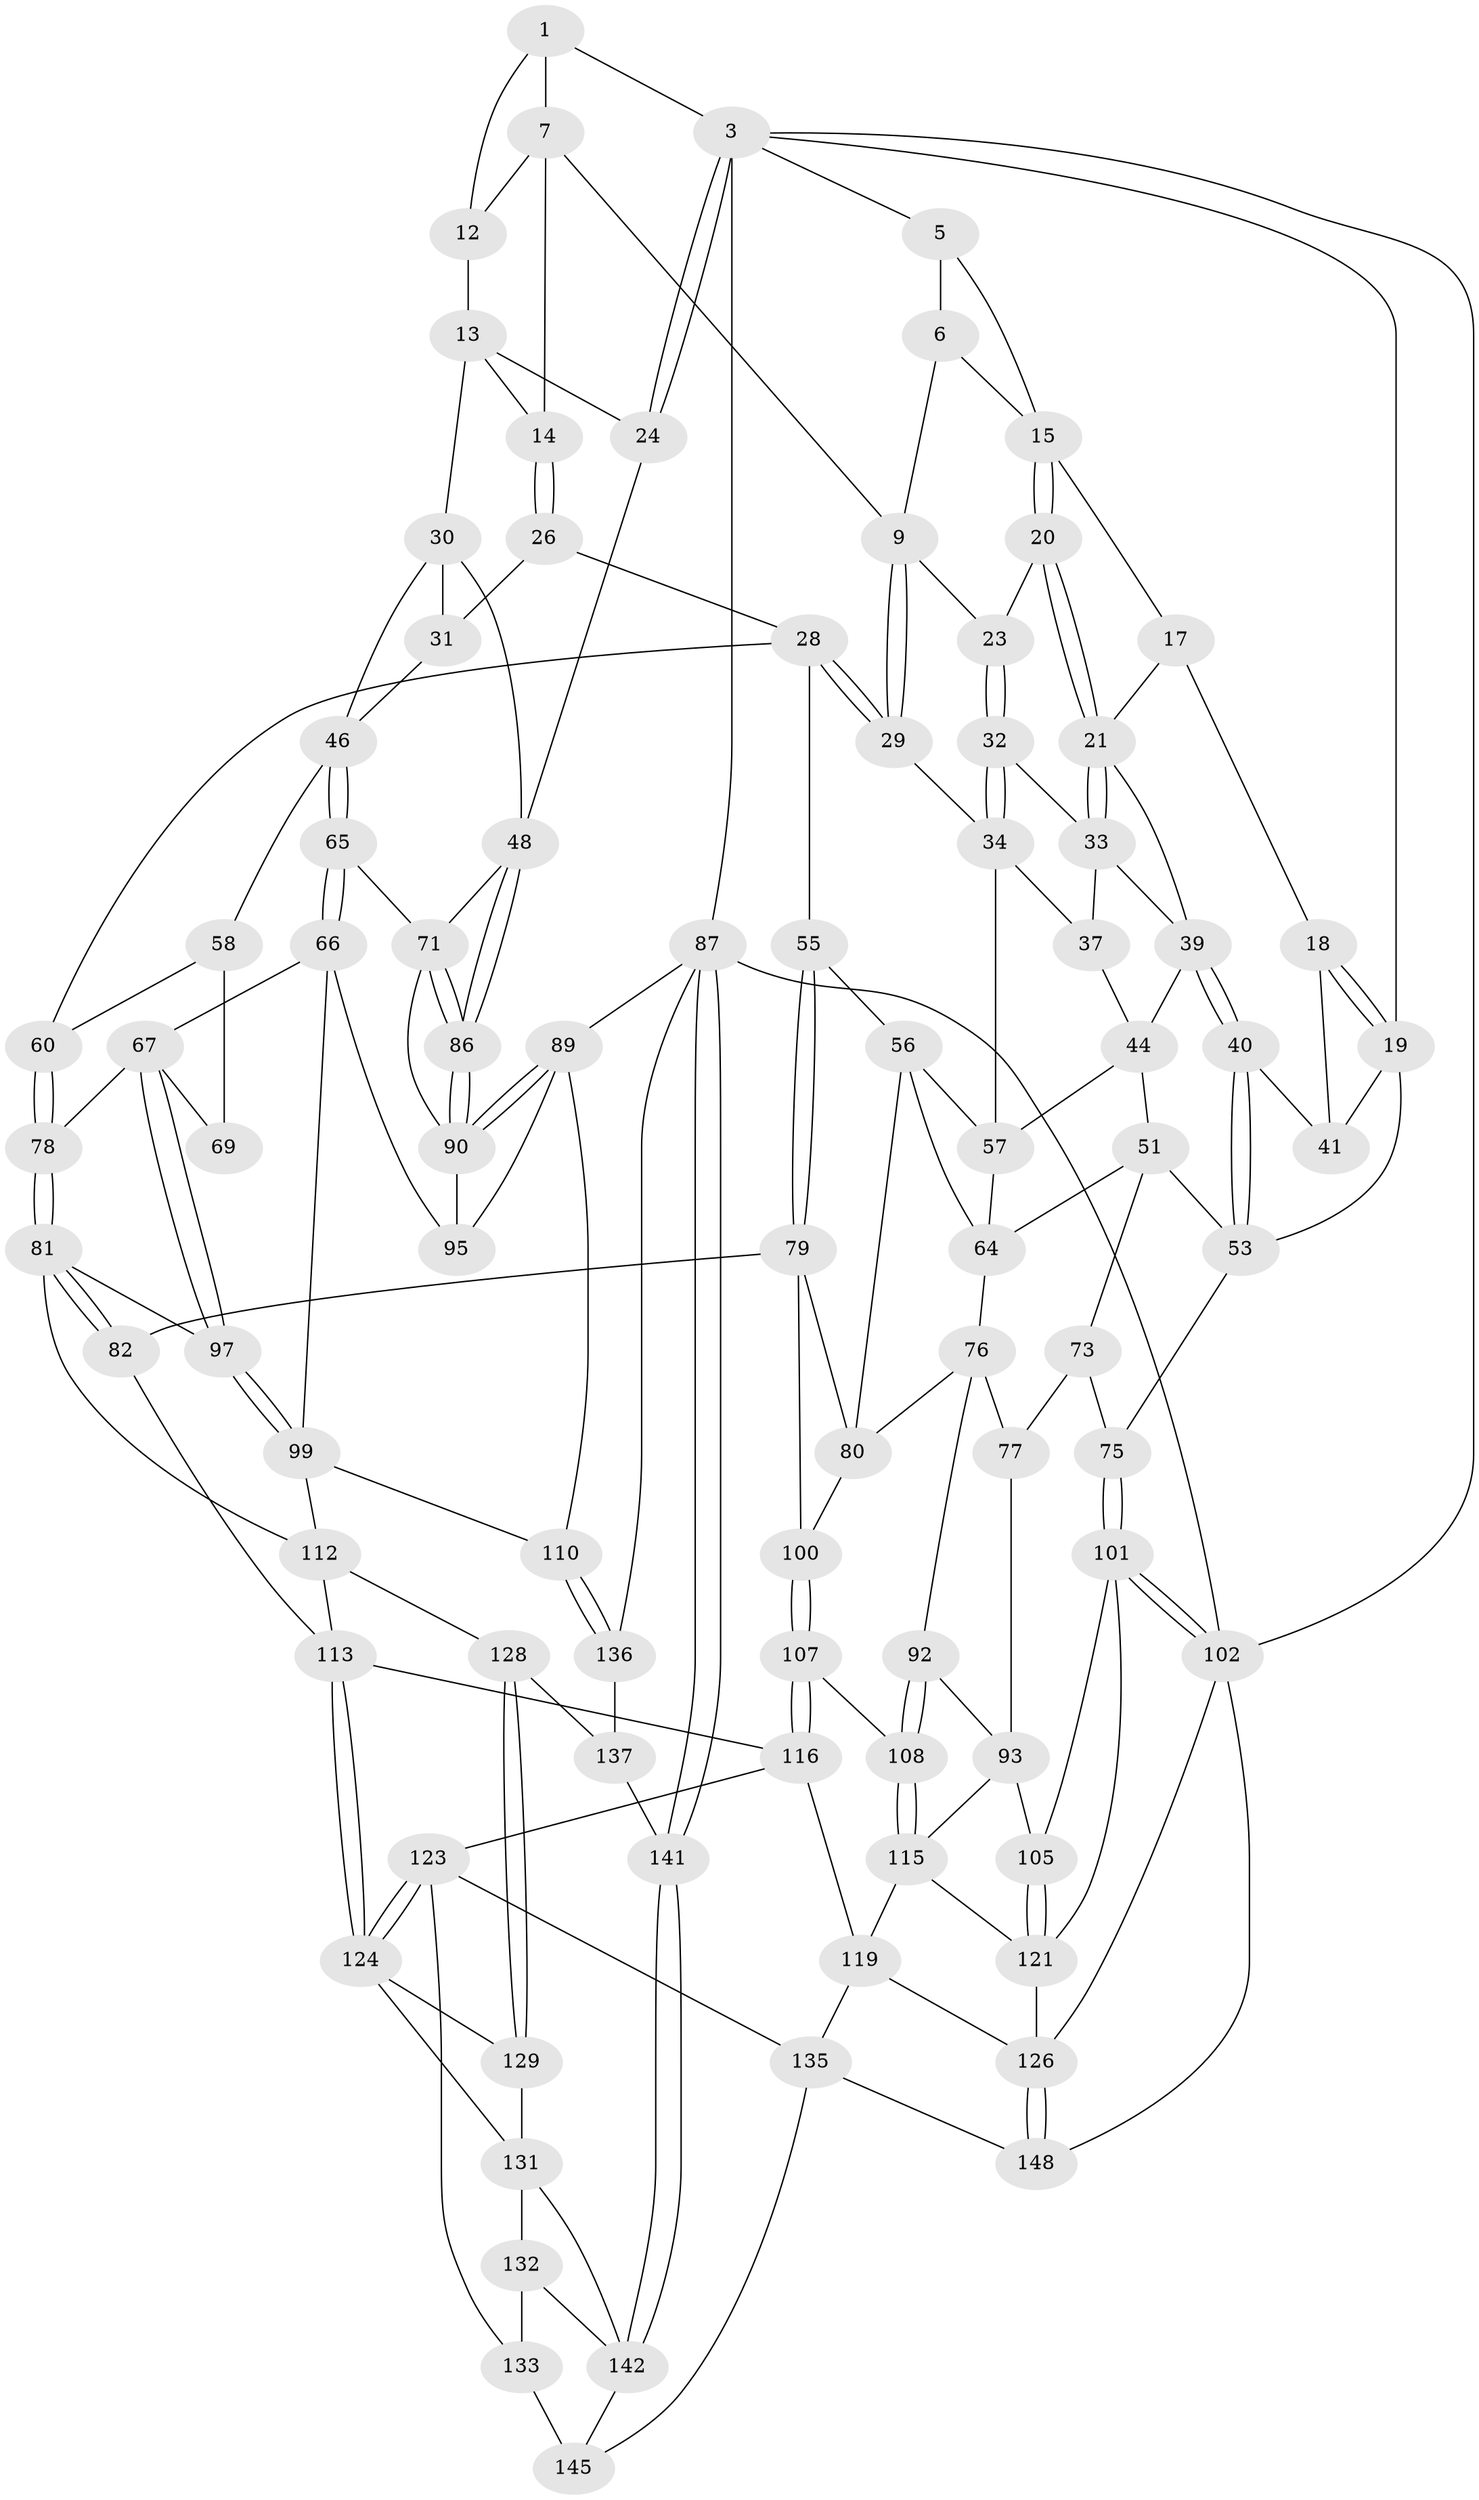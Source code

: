 // Generated by graph-tools (version 1.1) at 2025/52/02/27/25 19:52:43]
// undirected, 91 vertices, 199 edges
graph export_dot {
graph [start="1"]
  node [color=gray90,style=filled];
  1 [pos="+0.6101691391908873+0",super="+2"];
  3 [pos="+1+0",super="+4"];
  5 [pos="+0.1035466265241657+0"];
  6 [pos="+0.37638618816062824+0",super="+11"];
  7 [pos="+0.6135709926861429+0",super="+8"];
  9 [pos="+0.4969765540088027+0.12435141830754287",super="+10"];
  12 [pos="+0.7529517705374404+0.0324863035955925"];
  13 [pos="+0.7149363665692908+0.10823473469343001",super="+25"];
  14 [pos="+0.7058677209735141+0.11460282913142944"];
  15 [pos="+0.2677366845390064+0.0895398532991355",super="+16"];
  17 [pos="+0.09332418273659682+0.15874491846323407"];
  18 [pos="+0.08810817940746939+0.16225592797935434"];
  19 [pos="+0+0.04444042524606751",super="+43"];
  20 [pos="+0.2696573446038222+0.09818822846147407"];
  21 [pos="+0.1996528726852126+0.22829137093659882",super="+22"];
  23 [pos="+0.32101766222440736+0.14324711115198252"];
  24 [pos="+1+0"];
  26 [pos="+0.7027440260538762+0.14012915772059803",super="+27"];
  28 [pos="+0.5391716041611821+0.23260692947402561",super="+54"];
  29 [pos="+0.5141397508295483+0.21723924480492504"];
  30 [pos="+0.8689253325094739+0.22890935875737484",super="+45"];
  31 [pos="+0.732686437115934+0.17105759367137766",super="+35"];
  32 [pos="+0.3336047216986384+0.17445643605569694"];
  33 [pos="+0.3058936337664407+0.21680430890889094",super="+38"];
  34 [pos="+0.44112108197418887+0.24710331975453606",super="+36"];
  37 [pos="+0.3335700520086765+0.27604745567161043"];
  39 [pos="+0.19603900902790541+0.25427620085577163",super="+42"];
  40 [pos="+0.09380982498740859+0.3257604938305415"];
  41 [pos="+0.05161979493912774+0.21226213308347738"];
  44 [pos="+0.23521547957790645+0.30255131400957297",super="+50"];
  46 [pos="+0.8094252342829397+0.36628189741277806",super="+47"];
  48 [pos="+1+0.2357992997699671",super="+49"];
  51 [pos="+0.15415128572618328+0.40626341918677916",super="+52"];
  53 [pos="+0.09207277968805568+0.32906174031845203",super="+62"];
  55 [pos="+0.47797340634605456+0.4218108673858301"];
  56 [pos="+0.3901714062740735+0.3297989074796216",super="+63"];
  57 [pos="+0.3895707680880632+0.32805722672314747",super="+61"];
  58 [pos="+0.7131490850444874+0.34819614879068594",super="+59"];
  60 [pos="+0.5566381054105922+0.4051967079404383"];
  64 [pos="+0.2725132683965312+0.43786308724290535",super="+70"];
  65 [pos="+0.8122452481892631+0.4732005792485966"];
  66 [pos="+0.8071995830891247+0.47717453371278373",super="+96"];
  67 [pos="+0.7152722434487964+0.5259711518069461",super="+68"];
  69 [pos="+0.6624622026406376+0.4436249455937334"];
  71 [pos="+1+0.4574167544234167",super="+72"];
  73 [pos="+0.0806376804371174+0.4604393490384219",super="+74"];
  75 [pos="+0+0.45251678946650287"];
  76 [pos="+0.2045199308546918+0.49109008981003205",super="+85"];
  77 [pos="+0.13538851035351349+0.5220155528272611",super="+91"];
  78 [pos="+0.5871866179339132+0.5350514071397071"];
  79 [pos="+0.40211394479991136+0.5159895087454589",super="+83"];
  80 [pos="+0.37496474226218773+0.5033860786446651",super="+84"];
  81 [pos="+0.5302660843361281+0.6057045861481865",super="+98"];
  82 [pos="+0.4734095905804063+0.6272910363713772"];
  86 [pos="+1+0.487214395365525"];
  87 [pos="+1+1",super="+88"];
  89 [pos="+1+0.9553350153979784",super="+109"];
  90 [pos="+1+0.5694532221678011",super="+94"];
  92 [pos="+0.15508649274128702+0.6296611541461656"];
  93 [pos="+0.10958985869623933+0.6368697601793647",super="+104"];
  95 [pos="+0.8925951903231225+0.6412733383166899"];
  97 [pos="+0.7160640211222282+0.6716709205291281"];
  99 [pos="+0.7331122939635036+0.6958561803741071",super="+111"];
  100 [pos="+0.285551100332574+0.6497361091421052"];
  101 [pos="+0+0.6904039353160665",super="+106"];
  102 [pos="+0+0.7452464304546224",super="+103"];
  105 [pos="+0.05150152235921447+0.6776923520131971"];
  107 [pos="+0.2727817410155425+0.7093713449871598"];
  108 [pos="+0.252648517377622+0.7177088173523595"];
  110 [pos="+0.8890077400117744+0.8031484523704661"];
  112 [pos="+0.619105997548971+0.793720937196834",super="+117"];
  113 [pos="+0.46761286743020014+0.7517454705017231",super="+114"];
  115 [pos="+0.22712999873149017+0.7379716920320638",super="+120"];
  116 [pos="+0.3001593600003558+0.7316218645072515",super="+118"];
  119 [pos="+0.23395920366794803+0.8451000802102433",super="+125"];
  121 [pos="+0.18449413070839482+0.806399669802998",super="+122"];
  123 [pos="+0.39270129630048944+0.8434627183055838",super="+134"];
  124 [pos="+0.4637445259147543+0.7629500596641704",super="+130"];
  126 [pos="+0.1363451051149568+0.980154003757213",super="+127"];
  128 [pos="+0.666863922565368+0.8514687458299517"];
  129 [pos="+0.5748206954914972+0.9292817833507361"];
  131 [pos="+0.4620767212490396+0.927294964507899",super="+139"];
  132 [pos="+0.4326234649767576+0.933642875696269"];
  133 [pos="+0.4199690825783888+0.927907594514653",super="+144"];
  135 [pos="+0.32274166676962657+0.9297874439165383",super="+146"];
  136 [pos="+0.8927110784124842+0.8089723100437048",super="+138"];
  137 [pos="+0.7121711202147712+0.8886897628256322",super="+140"];
  141 [pos="+0.7322348626318347+1"];
  142 [pos="+0.5628781857159136+1",super="+143"];
  145 [pos="+0.3317496088068687+1",super="+147"];
  148 [pos="+0.04235444582762713+1"];
  1 -- 7;
  1 -- 3;
  1 -- 12;
  3 -- 24;
  3 -- 24;
  3 -- 87;
  3 -- 19;
  3 -- 5;
  3 -- 102;
  5 -- 6;
  5 -- 15;
  6 -- 9;
  6 -- 15;
  7 -- 12;
  7 -- 9;
  7 -- 14;
  9 -- 29;
  9 -- 29;
  9 -- 23;
  12 -- 13;
  13 -- 14;
  13 -- 24;
  13 -- 30;
  14 -- 26;
  14 -- 26;
  15 -- 20;
  15 -- 20;
  15 -- 17;
  17 -- 18;
  17 -- 21;
  18 -- 19;
  18 -- 19;
  18 -- 41;
  19 -- 41;
  19 -- 53;
  20 -- 21;
  20 -- 21;
  20 -- 23;
  21 -- 33;
  21 -- 33;
  21 -- 39;
  23 -- 32;
  23 -- 32;
  24 -- 48;
  26 -- 31 [weight=2];
  26 -- 28;
  28 -- 29;
  28 -- 29;
  28 -- 60;
  28 -- 55;
  29 -- 34;
  30 -- 31;
  30 -- 46;
  30 -- 48;
  31 -- 46;
  32 -- 33;
  32 -- 34;
  32 -- 34;
  33 -- 37;
  33 -- 39;
  34 -- 57;
  34 -- 37;
  37 -- 44;
  39 -- 40;
  39 -- 40;
  39 -- 44;
  40 -- 41;
  40 -- 53;
  40 -- 53;
  44 -- 51;
  44 -- 57;
  46 -- 65;
  46 -- 65;
  46 -- 58;
  48 -- 86;
  48 -- 86;
  48 -- 71;
  51 -- 73;
  51 -- 53;
  51 -- 64;
  53 -- 75;
  55 -- 56;
  55 -- 79;
  55 -- 79;
  56 -- 57;
  56 -- 80;
  56 -- 64;
  57 -- 64;
  58 -- 69 [weight=2];
  58 -- 60;
  60 -- 78;
  60 -- 78;
  64 -- 76;
  65 -- 66;
  65 -- 66;
  65 -- 71;
  66 -- 67;
  66 -- 99;
  66 -- 95;
  67 -- 97;
  67 -- 97;
  67 -- 69;
  67 -- 78;
  71 -- 86;
  71 -- 86;
  71 -- 90;
  73 -- 77 [weight=2];
  73 -- 75;
  75 -- 101;
  75 -- 101;
  76 -- 77;
  76 -- 80;
  76 -- 92;
  77 -- 93;
  78 -- 81;
  78 -- 81;
  79 -- 80;
  79 -- 82;
  79 -- 100;
  80 -- 100;
  81 -- 82;
  81 -- 82;
  81 -- 112;
  81 -- 97;
  82 -- 113;
  86 -- 90;
  86 -- 90;
  87 -- 141;
  87 -- 141;
  87 -- 89;
  87 -- 136;
  87 -- 102;
  89 -- 90;
  89 -- 90;
  89 -- 110;
  89 -- 95;
  90 -- 95;
  92 -- 93;
  92 -- 108;
  92 -- 108;
  93 -- 105;
  93 -- 115;
  97 -- 99;
  97 -- 99;
  99 -- 112;
  99 -- 110;
  100 -- 107;
  100 -- 107;
  101 -- 102;
  101 -- 102;
  101 -- 105;
  101 -- 121;
  102 -- 126;
  102 -- 148;
  105 -- 121;
  105 -- 121;
  107 -- 108;
  107 -- 116;
  107 -- 116;
  108 -- 115;
  108 -- 115;
  110 -- 136;
  110 -- 136;
  112 -- 113;
  112 -- 128;
  113 -- 124;
  113 -- 124;
  113 -- 116;
  115 -- 121;
  115 -- 119;
  116 -- 123;
  116 -- 119;
  119 -- 135;
  119 -- 126;
  121 -- 126;
  123 -- 124;
  123 -- 124;
  123 -- 133;
  123 -- 135;
  124 -- 129;
  124 -- 131;
  126 -- 148;
  126 -- 148;
  128 -- 129;
  128 -- 129;
  128 -- 137;
  129 -- 131;
  131 -- 132;
  131 -- 142;
  132 -- 133;
  132 -- 142;
  133 -- 145 [weight=2];
  135 -- 145;
  135 -- 148;
  136 -- 137 [weight=2];
  137 -- 141;
  141 -- 142;
  141 -- 142;
  142 -- 145;
}
